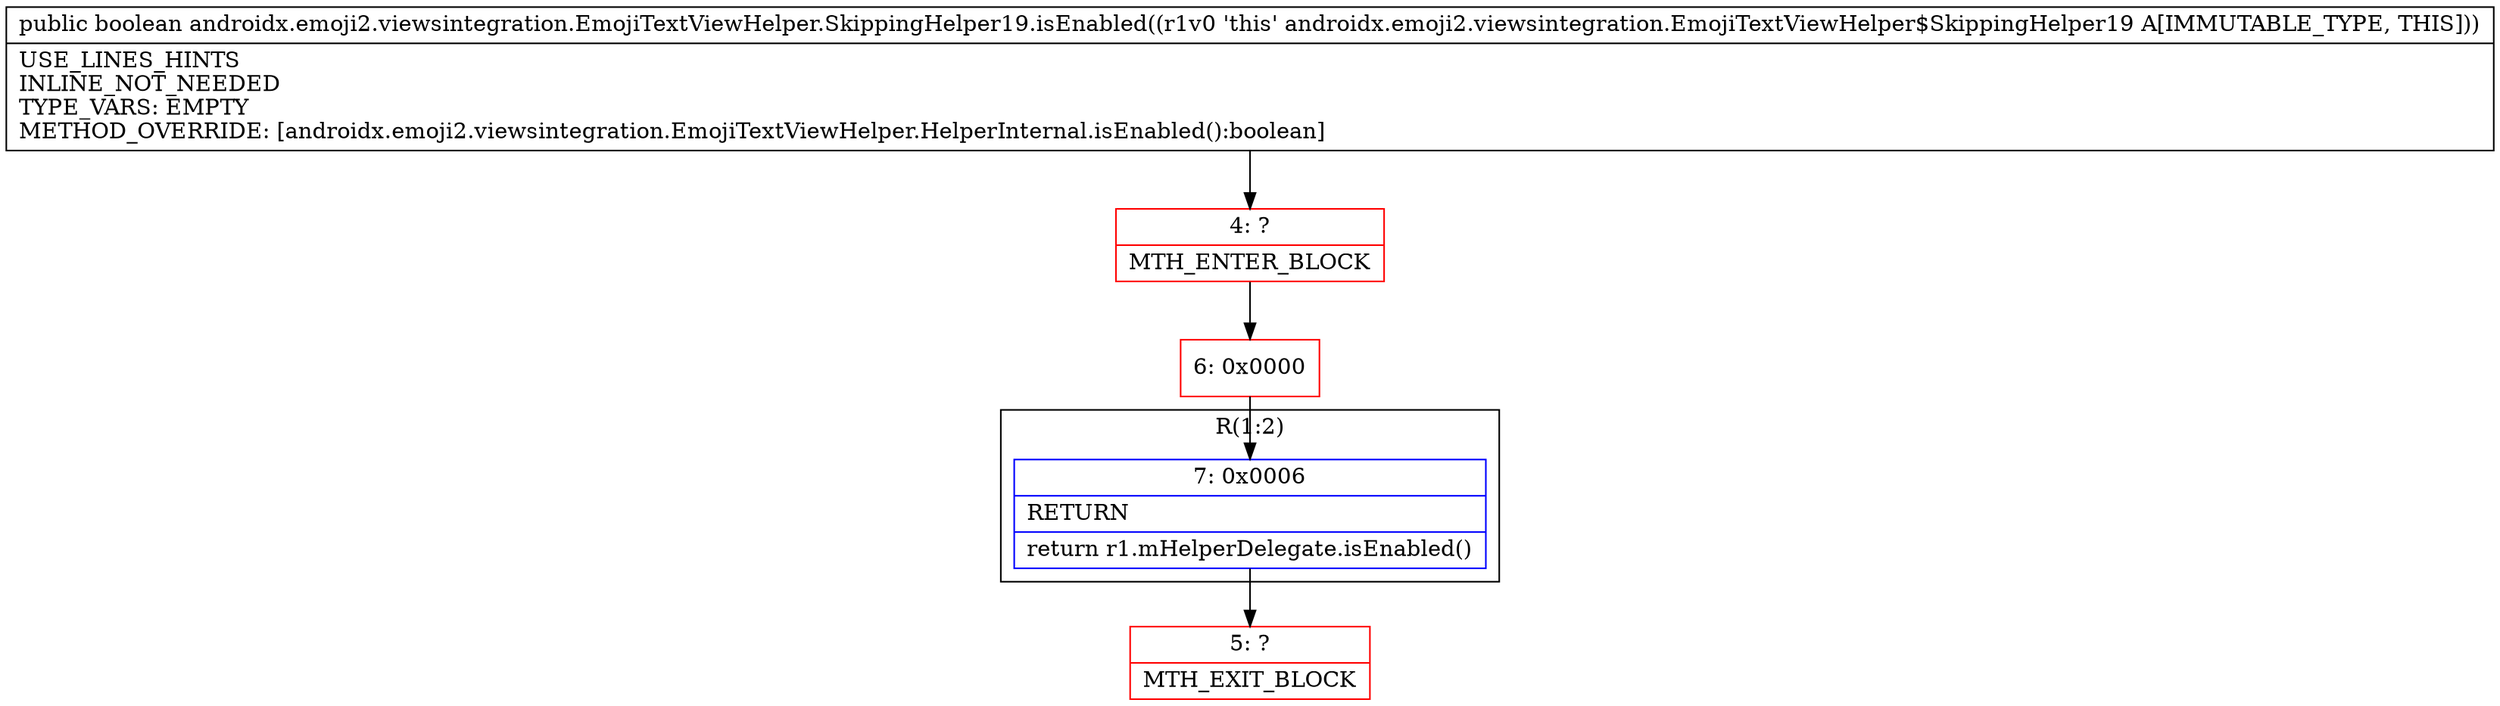digraph "CFG forandroidx.emoji2.viewsintegration.EmojiTextViewHelper.SkippingHelper19.isEnabled()Z" {
subgraph cluster_Region_2132885389 {
label = "R(1:2)";
node [shape=record,color=blue];
Node_7 [shape=record,label="{7\:\ 0x0006|RETURN\l|return r1.mHelperDelegate.isEnabled()\l}"];
}
Node_4 [shape=record,color=red,label="{4\:\ ?|MTH_ENTER_BLOCK\l}"];
Node_6 [shape=record,color=red,label="{6\:\ 0x0000}"];
Node_5 [shape=record,color=red,label="{5\:\ ?|MTH_EXIT_BLOCK\l}"];
MethodNode[shape=record,label="{public boolean androidx.emoji2.viewsintegration.EmojiTextViewHelper.SkippingHelper19.isEnabled((r1v0 'this' androidx.emoji2.viewsintegration.EmojiTextViewHelper$SkippingHelper19 A[IMMUTABLE_TYPE, THIS]))  | USE_LINES_HINTS\lINLINE_NOT_NEEDED\lTYPE_VARS: EMPTY\lMETHOD_OVERRIDE: [androidx.emoji2.viewsintegration.EmojiTextViewHelper.HelperInternal.isEnabled():boolean]\l}"];
MethodNode -> Node_4;Node_7 -> Node_5;
Node_4 -> Node_6;
Node_6 -> Node_7;
}

